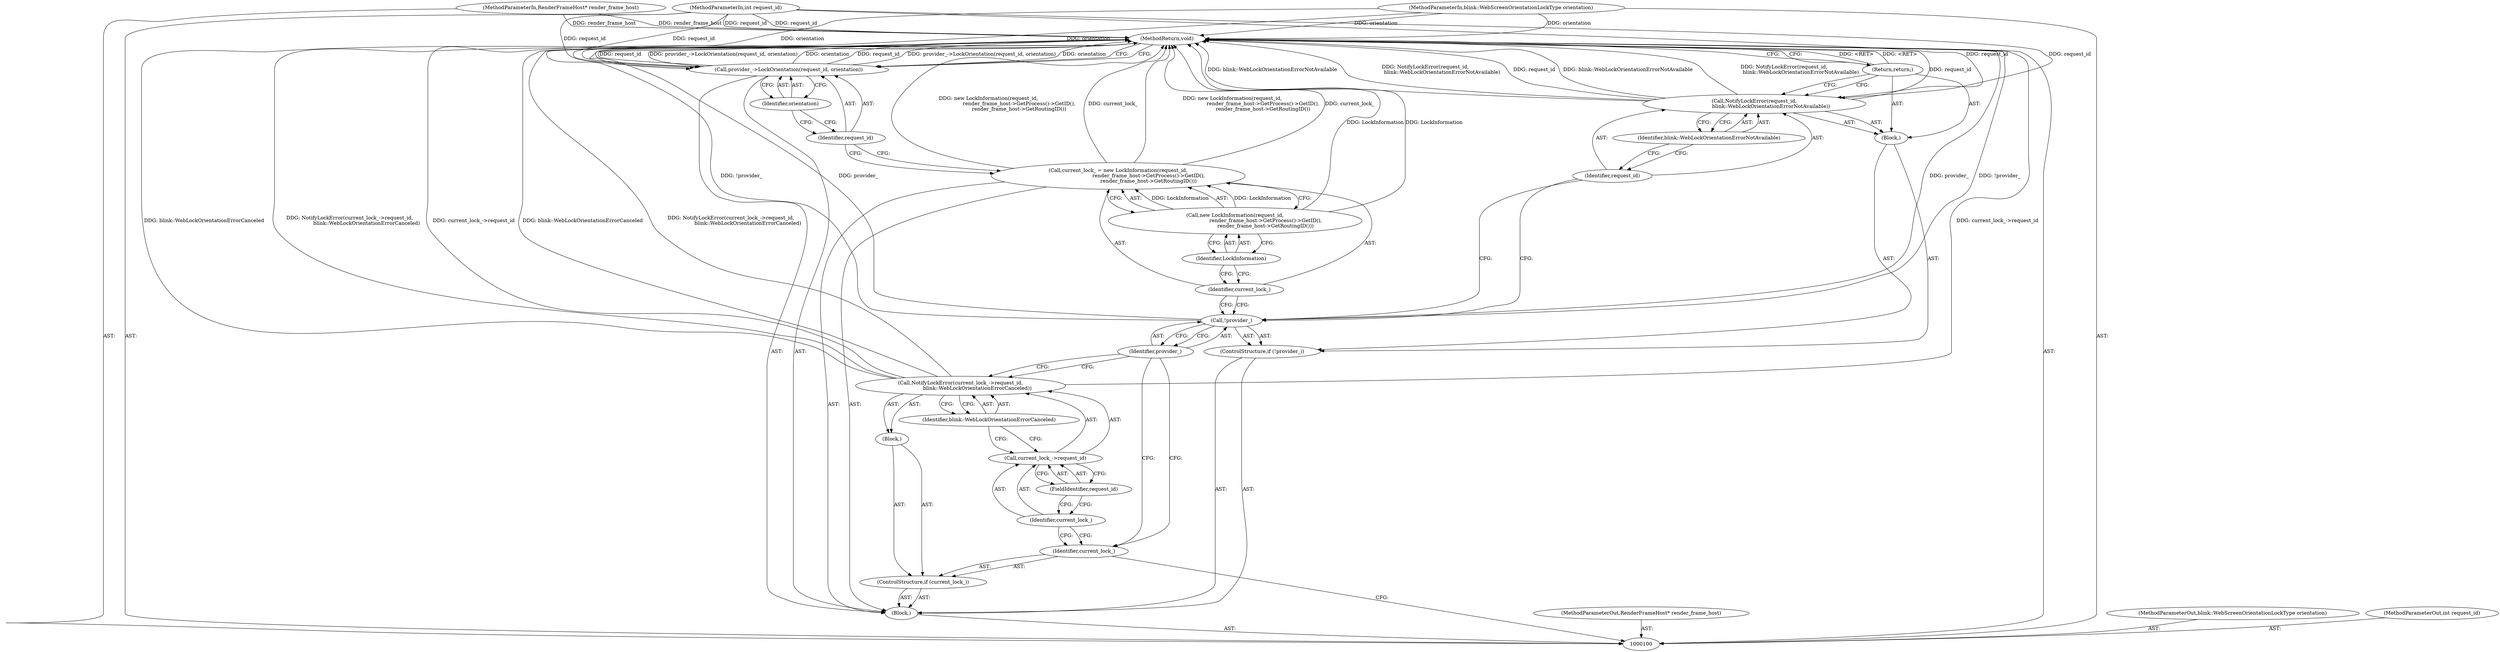 digraph "0_Chrome_bcc265132e3d9b62c6c49facbf849575c615d1e3" {
"1000128" [label="(MethodReturn,void)"];
"1000116" [label="(Block,)"];
"1000113" [label="(ControlStructure,if (!provider_))"];
"1000114" [label="(Call,!provider_)"];
"1000115" [label="(Identifier,provider_)"];
"1000118" [label="(Identifier,request_id)"];
"1000117" [label="(Call,NotifyLockError(request_id,\n                     blink::WebLockOrientationErrorNotAvailable))"];
"1000119" [label="(Identifier,blink::WebLockOrientationErrorNotAvailable)"];
"1000120" [label="(Return,return;)"];
"1000123" [label="(Call,new LockInformation(request_id,\n                                      render_frame_host->GetProcess()->GetID(),\n                                      render_frame_host->GetRoutingID()))"];
"1000121" [label="(Call,current_lock_ = new LockInformation(request_id,\n                                      render_frame_host->GetProcess()->GetID(),\n                                      render_frame_host->GetRoutingID()))"];
"1000122" [label="(Identifier,current_lock_)"];
"1000124" [label="(Identifier,LockInformation)"];
"1000101" [label="(MethodParameterIn,RenderFrameHost* render_frame_host)"];
"1000163" [label="(MethodParameterOut,RenderFrameHost* render_frame_host)"];
"1000125" [label="(Call,provider_->LockOrientation(request_id, orientation))"];
"1000126" [label="(Identifier,request_id)"];
"1000127" [label="(Identifier,orientation)"];
"1000102" [label="(MethodParameterIn,blink::WebScreenOrientationLockType orientation)"];
"1000164" [label="(MethodParameterOut,blink::WebScreenOrientationLockType orientation)"];
"1000104" [label="(Block,)"];
"1000103" [label="(MethodParameterIn,int request_id)"];
"1000165" [label="(MethodParameterOut,int request_id)"];
"1000105" [label="(ControlStructure,if (current_lock_))"];
"1000107" [label="(Block,)"];
"1000106" [label="(Identifier,current_lock_)"];
"1000109" [label="(Call,current_lock_->request_id)"];
"1000110" [label="(Identifier,current_lock_)"];
"1000111" [label="(FieldIdentifier,request_id)"];
"1000108" [label="(Call,NotifyLockError(current_lock_->request_id,\n                     blink::WebLockOrientationErrorCanceled))"];
"1000112" [label="(Identifier,blink::WebLockOrientationErrorCanceled)"];
"1000128" -> "1000100"  [label="AST: "];
"1000128" -> "1000120"  [label="CFG: "];
"1000128" -> "1000125"  [label="CFG: "];
"1000117" -> "1000128"  [label="DDG: NotifyLockError(request_id,\n                     blink::WebLockOrientationErrorNotAvailable)"];
"1000117" -> "1000128"  [label="DDG: request_id"];
"1000117" -> "1000128"  [label="DDG: blink::WebLockOrientationErrorNotAvailable"];
"1000125" -> "1000128"  [label="DDG: request_id"];
"1000125" -> "1000128"  [label="DDG: provider_->LockOrientation(request_id, orientation)"];
"1000125" -> "1000128"  [label="DDG: orientation"];
"1000108" -> "1000128"  [label="DDG: NotifyLockError(current_lock_->request_id,\n                     blink::WebLockOrientationErrorCanceled)"];
"1000108" -> "1000128"  [label="DDG: current_lock_->request_id"];
"1000108" -> "1000128"  [label="DDG: blink::WebLockOrientationErrorCanceled"];
"1000114" -> "1000128"  [label="DDG: !provider_"];
"1000114" -> "1000128"  [label="DDG: provider_"];
"1000121" -> "1000128"  [label="DDG: new LockInformation(request_id,\n                                      render_frame_host->GetProcess()->GetID(),\n                                      render_frame_host->GetRoutingID())"];
"1000121" -> "1000128"  [label="DDG: current_lock_"];
"1000103" -> "1000128"  [label="DDG: request_id"];
"1000101" -> "1000128"  [label="DDG: render_frame_host"];
"1000123" -> "1000128"  [label="DDG: LockInformation"];
"1000102" -> "1000128"  [label="DDG: orientation"];
"1000120" -> "1000128"  [label="DDG: <RET>"];
"1000116" -> "1000113"  [label="AST: "];
"1000117" -> "1000116"  [label="AST: "];
"1000120" -> "1000116"  [label="AST: "];
"1000113" -> "1000104"  [label="AST: "];
"1000114" -> "1000113"  [label="AST: "];
"1000116" -> "1000113"  [label="AST: "];
"1000114" -> "1000113"  [label="AST: "];
"1000114" -> "1000115"  [label="CFG: "];
"1000115" -> "1000114"  [label="AST: "];
"1000118" -> "1000114"  [label="CFG: "];
"1000122" -> "1000114"  [label="CFG: "];
"1000114" -> "1000128"  [label="DDG: !provider_"];
"1000114" -> "1000128"  [label="DDG: provider_"];
"1000115" -> "1000114"  [label="AST: "];
"1000115" -> "1000108"  [label="CFG: "];
"1000115" -> "1000106"  [label="CFG: "];
"1000114" -> "1000115"  [label="CFG: "];
"1000118" -> "1000117"  [label="AST: "];
"1000118" -> "1000114"  [label="CFG: "];
"1000119" -> "1000118"  [label="CFG: "];
"1000117" -> "1000116"  [label="AST: "];
"1000117" -> "1000119"  [label="CFG: "];
"1000118" -> "1000117"  [label="AST: "];
"1000119" -> "1000117"  [label="AST: "];
"1000120" -> "1000117"  [label="CFG: "];
"1000117" -> "1000128"  [label="DDG: NotifyLockError(request_id,\n                     blink::WebLockOrientationErrorNotAvailable)"];
"1000117" -> "1000128"  [label="DDG: request_id"];
"1000117" -> "1000128"  [label="DDG: blink::WebLockOrientationErrorNotAvailable"];
"1000103" -> "1000117"  [label="DDG: request_id"];
"1000119" -> "1000117"  [label="AST: "];
"1000119" -> "1000118"  [label="CFG: "];
"1000117" -> "1000119"  [label="CFG: "];
"1000120" -> "1000116"  [label="AST: "];
"1000120" -> "1000117"  [label="CFG: "];
"1000128" -> "1000120"  [label="CFG: "];
"1000120" -> "1000128"  [label="DDG: <RET>"];
"1000123" -> "1000121"  [label="AST: "];
"1000123" -> "1000124"  [label="CFG: "];
"1000124" -> "1000123"  [label="AST: "];
"1000121" -> "1000123"  [label="CFG: "];
"1000123" -> "1000128"  [label="DDG: LockInformation"];
"1000123" -> "1000121"  [label="DDG: LockInformation"];
"1000121" -> "1000104"  [label="AST: "];
"1000121" -> "1000123"  [label="CFG: "];
"1000122" -> "1000121"  [label="AST: "];
"1000123" -> "1000121"  [label="AST: "];
"1000126" -> "1000121"  [label="CFG: "];
"1000121" -> "1000128"  [label="DDG: new LockInformation(request_id,\n                                      render_frame_host->GetProcess()->GetID(),\n                                      render_frame_host->GetRoutingID())"];
"1000121" -> "1000128"  [label="DDG: current_lock_"];
"1000123" -> "1000121"  [label="DDG: LockInformation"];
"1000122" -> "1000121"  [label="AST: "];
"1000122" -> "1000114"  [label="CFG: "];
"1000124" -> "1000122"  [label="CFG: "];
"1000124" -> "1000123"  [label="AST: "];
"1000124" -> "1000122"  [label="CFG: "];
"1000123" -> "1000124"  [label="CFG: "];
"1000101" -> "1000100"  [label="AST: "];
"1000101" -> "1000128"  [label="DDG: render_frame_host"];
"1000163" -> "1000100"  [label="AST: "];
"1000125" -> "1000104"  [label="AST: "];
"1000125" -> "1000127"  [label="CFG: "];
"1000126" -> "1000125"  [label="AST: "];
"1000127" -> "1000125"  [label="AST: "];
"1000128" -> "1000125"  [label="CFG: "];
"1000125" -> "1000128"  [label="DDG: request_id"];
"1000125" -> "1000128"  [label="DDG: provider_->LockOrientation(request_id, orientation)"];
"1000125" -> "1000128"  [label="DDG: orientation"];
"1000103" -> "1000125"  [label="DDG: request_id"];
"1000102" -> "1000125"  [label="DDG: orientation"];
"1000126" -> "1000125"  [label="AST: "];
"1000126" -> "1000121"  [label="CFG: "];
"1000127" -> "1000126"  [label="CFG: "];
"1000127" -> "1000125"  [label="AST: "];
"1000127" -> "1000126"  [label="CFG: "];
"1000125" -> "1000127"  [label="CFG: "];
"1000102" -> "1000100"  [label="AST: "];
"1000102" -> "1000128"  [label="DDG: orientation"];
"1000102" -> "1000125"  [label="DDG: orientation"];
"1000164" -> "1000100"  [label="AST: "];
"1000104" -> "1000100"  [label="AST: "];
"1000105" -> "1000104"  [label="AST: "];
"1000113" -> "1000104"  [label="AST: "];
"1000121" -> "1000104"  [label="AST: "];
"1000125" -> "1000104"  [label="AST: "];
"1000103" -> "1000100"  [label="AST: "];
"1000103" -> "1000128"  [label="DDG: request_id"];
"1000103" -> "1000117"  [label="DDG: request_id"];
"1000103" -> "1000125"  [label="DDG: request_id"];
"1000165" -> "1000100"  [label="AST: "];
"1000105" -> "1000104"  [label="AST: "];
"1000106" -> "1000105"  [label="AST: "];
"1000107" -> "1000105"  [label="AST: "];
"1000107" -> "1000105"  [label="AST: "];
"1000108" -> "1000107"  [label="AST: "];
"1000106" -> "1000105"  [label="AST: "];
"1000106" -> "1000100"  [label="CFG: "];
"1000110" -> "1000106"  [label="CFG: "];
"1000115" -> "1000106"  [label="CFG: "];
"1000109" -> "1000108"  [label="AST: "];
"1000109" -> "1000111"  [label="CFG: "];
"1000110" -> "1000109"  [label="AST: "];
"1000111" -> "1000109"  [label="AST: "];
"1000112" -> "1000109"  [label="CFG: "];
"1000110" -> "1000109"  [label="AST: "];
"1000110" -> "1000106"  [label="CFG: "];
"1000111" -> "1000110"  [label="CFG: "];
"1000111" -> "1000109"  [label="AST: "];
"1000111" -> "1000110"  [label="CFG: "];
"1000109" -> "1000111"  [label="CFG: "];
"1000108" -> "1000107"  [label="AST: "];
"1000108" -> "1000112"  [label="CFG: "];
"1000109" -> "1000108"  [label="AST: "];
"1000112" -> "1000108"  [label="AST: "];
"1000115" -> "1000108"  [label="CFG: "];
"1000108" -> "1000128"  [label="DDG: NotifyLockError(current_lock_->request_id,\n                     blink::WebLockOrientationErrorCanceled)"];
"1000108" -> "1000128"  [label="DDG: current_lock_->request_id"];
"1000108" -> "1000128"  [label="DDG: blink::WebLockOrientationErrorCanceled"];
"1000112" -> "1000108"  [label="AST: "];
"1000112" -> "1000109"  [label="CFG: "];
"1000108" -> "1000112"  [label="CFG: "];
}

